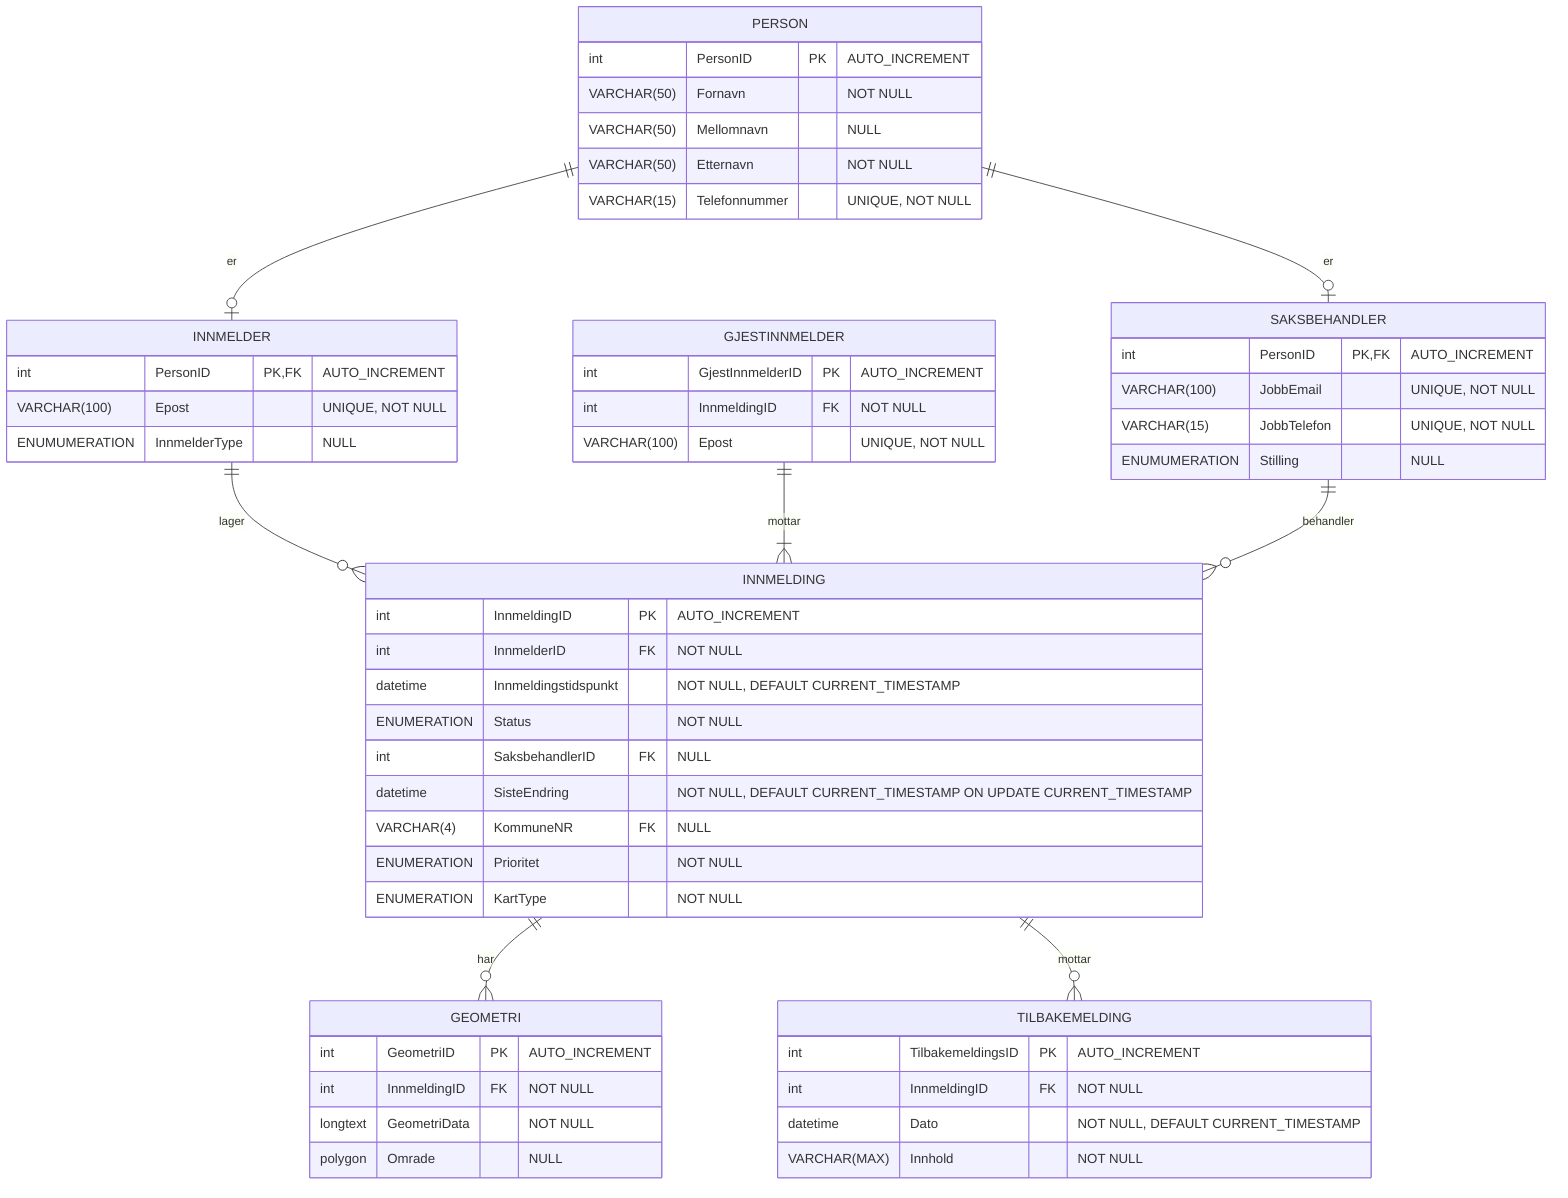 %%{init: {'themeCSS': 
[
'[id|=entity-PRIORITET] .er.entityBox { fill: #fae4aa; }',
'[id|=entity-STATUS] .er.entityBox { fill: #fae4aa; }',
'[id|=entity-KARTTYPE] .er.entityBox { fill: #fae4aa; }',
'[id|=entity-KOMMUNE] .er.entityBox { fill: #fae4aa; }',
'[id|=entity-INNMELDERTYPE] .er.entityBox { fill: #fae4aa; }',
'[id|=entity-SAKSBEHANDLERTYPE] .er.entityBox { fill: #fae4aa; }',
'[id|=entity-KARTKILDE] .er.entityBox { fill: #9bfa9b; }',
'[id|=entity-KOMMUNETILHORIGHET] .er.entityBox { fill: #9bfa9b; }'
] }}%%

erDiagram

    PERSON {
        int PersonID PK "AUTO_INCREMENT"
        VARCHAR(50) Fornavn "NOT NULL"
        VARCHAR(50) Mellomnavn "NULL"
        VARCHAR(50) Etternavn "NOT NULL"
        VARCHAR(15) Telefonnummer "UNIQUE, NOT NULL"
    }
    PERSON ||--|O INNMELDER : "er"
    PERSON ||--|O SAKSBEHANDLER : "er"
    INNMELDER ||--o{ INNMELDING : "lager"
    GJESTINNMELDER ||--|{ INNMELDING : "mottar"
    GJESTINNMELDER {
        int GjestInnmelderID PK "AUTO_INCREMENT"
        int InnmeldingID FK "NOT NULL"
        VARCHAR(100) Epost "UNIQUE, NOT NULL"
    }

    INNMELDER {
        int PersonID PK, FK "AUTO_INCREMENT"
        VARCHAR(100) Epost "UNIQUE, NOT NULL"
        ENUMUMERATION InnmelderType "NULL"
    }

    SAKSBEHANDLER ||--o{ INNMELDING : "behandler"
    SAKSBEHANDLER {
        int PersonID PK, FK "AUTO_INCREMENT"
        VARCHAR(100) JobbEmail "UNIQUE, NOT NULL"
        VARCHAR(15) JobbTelefon "UNIQUE, NOT NULL"
        ENUMUMERATION Stilling "NULL"
    }
    INNMELDING ||--o{ GEOMETRI : "har"
    INNMELDING ||--o{ TILBAKEMELDING : "mottar"    
    INNMELDING {
        int InnmeldingID PK "AUTO_INCREMENT"
        int InnmelderID FK "NOT NULL"
        datetime Innmeldingstidspunkt "NOT NULL, DEFAULT CURRENT_TIMESTAMP"
        ENUMERATION Status "NOT NULL"
        int SaksbehandlerID FK "NULL"
        datetime SisteEndring "NOT NULL, DEFAULT CURRENT_TIMESTAMP ON UPDATE CURRENT_TIMESTAMP"
        VARCHAR(4) KommuneNR FK "NULL"
        ENUMERATION Prioritet "NOT NULL"
        ENUMERATION KartType "NOT NULL"
    }    
    GEOMETRI {
        int GeometriID PK "AUTO_INCREMENT"
        int InnmeldingID FK "NOT NULL"
        longtext GeometriData "NOT NULL"
        polygon Omrade "NULL"
    }
    TILBAKEMELDING {
        int TilbakemeldingsID PK "AUTO_INCREMENT"
        int InnmeldingID FK "NOT NULL"
        datetime Dato "NOT NULL, DEFAULT CURRENT_TIMESTAMP"
        VARCHAR(MAX) Innhold "NOT NULL"
    }